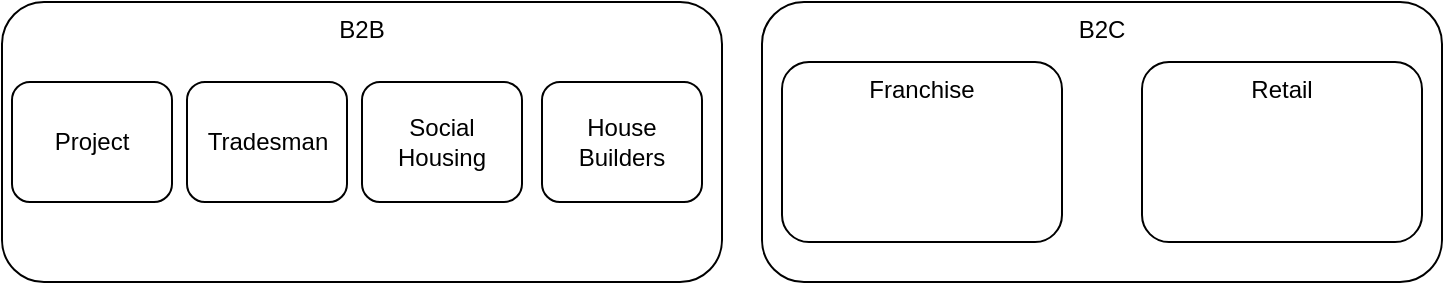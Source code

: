 <mxfile version="11.1.1" type="github"><diagram id="ZAqHVKBO3mxk9_R7XnRH" name="Model"><mxGraphModel dx="370" dy="188" grid="1" gridSize="10" guides="1" tooltips="1" connect="1" arrows="1" fold="1" page="1" pageScale="1" pageWidth="827" pageHeight="1169" math="0" shadow="0"><root><mxCell id="0"/><mxCell id="1" parent="0"/><mxCell id="h3p3pEocYEC31KhZvrrD-1" value="B2B" style="rounded=1;whiteSpace=wrap;html=1;verticalAlign=top;" parent="1" vertex="1"><mxGeometry x="80" y="40" width="360" height="140" as="geometry"/></mxCell><mxCell id="h3p3pEocYEC31KhZvrrD-2" value="B2C" style="rounded=1;whiteSpace=wrap;html=1;verticalAlign=top;" parent="1" vertex="1"><mxGeometry x="460" y="40" width="340" height="140" as="geometry"/></mxCell><mxCell id="h3p3pEocYEC31KhZvrrD-3" value="Project" style="rounded=1;whiteSpace=wrap;html=1;" parent="1" vertex="1"><mxGeometry x="85" y="80" width="80" height="60" as="geometry"/></mxCell><mxCell id="h3p3pEocYEC31KhZvrrD-4" value="Tradesman" style="rounded=1;whiteSpace=wrap;html=1;" parent="1" vertex="1"><mxGeometry x="172.5" y="80" width="80" height="60" as="geometry"/></mxCell><mxCell id="h3p3pEocYEC31KhZvrrD-5" value="Social Housing" style="rounded=1;whiteSpace=wrap;html=1;" parent="1" vertex="1"><mxGeometry x="260" y="80" width="80" height="60" as="geometry"/></mxCell><mxCell id="h3p3pEocYEC31KhZvrrD-6" value="House&lt;br&gt;Builders" style="rounded=1;whiteSpace=wrap;html=1;" parent="1" vertex="1"><mxGeometry x="350" y="80" width="80" height="60" as="geometry"/></mxCell><mxCell id="h3p3pEocYEC31KhZvrrD-7" value="Franchise" style="rounded=1;whiteSpace=wrap;html=1;verticalAlign=top;" parent="1" vertex="1"><mxGeometry x="470" y="70" width="140" height="90" as="geometry"/></mxCell><mxCell id="h3p3pEocYEC31KhZvrrD-8" value="Retail" style="rounded=1;whiteSpace=wrap;html=1;verticalAlign=top;" parent="1" vertex="1"><mxGeometry x="650" y="70" width="140" height="90" as="geometry"/></mxCell></root></mxGraphModel></diagram><diagram id="sEUQ-5ieSJgm-X3h_EBW" name="Housing Association - Base"><mxGraphModel dx="925" dy="470" grid="1" gridSize="10" guides="1" tooltips="1" connect="1" arrows="1" fold="1" page="1" pageScale="1" pageWidth="827" pageHeight="1169" math="0" shadow="0"><root><mxCell id="UlRQKoUhJPpTDdH3L1NX-0"/><mxCell id="UlRQKoUhJPpTDdH3L1NX-1" parent="UlRQKoUhJPpTDdH3L1NX-0"/><mxCell id="UlRQKoUhJPpTDdH3L1NX-2" value="Customer Inquiry" style="rounded=1;whiteSpace=wrap;html=1;" vertex="1" parent="UlRQKoUhJPpTDdH3L1NX-1"><mxGeometry x="80" y="40" width="120" height="60" as="geometry"/></mxCell><mxCell id="UlRQKoUhJPpTDdH3L1NX-3" value="Customer Meeting" style="rounded=1;whiteSpace=wrap;html=1;" vertex="1" parent="UlRQKoUhJPpTDdH3L1NX-1"><mxGeometry x="80" y="120" width="120" height="60" as="geometry"/></mxCell><mxCell id="UlRQKoUhJPpTDdH3L1NX-4" value="Create Quotation" style="rounded=1;whiteSpace=wrap;html=1;" vertex="1" parent="UlRQKoUhJPpTDdH3L1NX-1"><mxGeometry x="80" y="200" width="120" height="60" as="geometry"/></mxCell><mxCell id="UlRQKoUhJPpTDdH3L1NX-5" value="Convert Quote to Order" style="rounded=1;whiteSpace=wrap;html=1;" vertex="1" parent="UlRQKoUhJPpTDdH3L1NX-1"><mxGeometry x="80" y="280" width="120" height="60" as="geometry"/></mxCell><mxCell id="UlRQKoUhJPpTDdH3L1NX-6" value="Delivery&amp;nbsp;" style="rounded=1;whiteSpace=wrap;html=1;" vertex="1" parent="UlRQKoUhJPpTDdH3L1NX-1"><mxGeometry x="80" y="360" width="120" height="60" as="geometry"/></mxCell><mxCell id="UlRQKoUhJPpTDdH3L1NX-7" value="Review" style="rounded=1;whiteSpace=wrap;html=1;" vertex="1" parent="UlRQKoUhJPpTDdH3L1NX-1"><mxGeometry x="80" y="440" width="120" height="60" as="geometry"/></mxCell></root></mxGraphModel></diagram><diagram id="VfjcBu2e6DiYOno2X-y1" name="Standard House- Base"><mxGraphModel dx="925" dy="470" grid="1" gridSize="10" guides="1" tooltips="1" connect="1" arrows="1" fold="1" page="1" pageScale="1" pageWidth="827" pageHeight="1169" math="0" shadow="0"><root><mxCell id="tX8w9haZVrCUmwkqwlds-0"/><mxCell id="tX8w9haZVrCUmwkqwlds-1" parent="tX8w9haZVrCUmwkqwlds-0"/><mxCell id="_Fzt1BMGeobslOMDZnv6-0" value="Create Draft Quotation" style="rounded=1;whiteSpace=wrap;html=1;" vertex="1" parent="tX8w9haZVrCUmwkqwlds-1"><mxGeometry x="80" y="20" width="120" height="60" as="geometry"/></mxCell><mxCell id="_Fzt1BMGeobslOMDZnv6-1" value="Enter Order Details" style="rounded=1;whiteSpace=wrap;html=1;" vertex="1" parent="tX8w9haZVrCUmwkqwlds-1"><mxGeometry x="240" y="20" width="120" height="60" as="geometry"/></mxCell><mxCell id="F_H2G6PkF35ks4I2Eld1-0" value="Set Arrangement Header" style="rounded=1;whiteSpace=wrap;html=1;" vertex="1" parent="tX8w9haZVrCUmwkqwlds-1"><mxGeometry x="390" y="20" width="120" height="60" as="geometry"/></mxCell><mxCell id="wbNH8fLBqJBVgOInuvXu-0" value="Design" style="rounded=1;whiteSpace=wrap;html=1;" vertex="1" parent="tX8w9haZVrCUmwkqwlds-1"><mxGeometry x="80" y="110" width="120" height="60" as="geometry"/></mxCell></root></mxGraphModel></diagram></mxfile>
